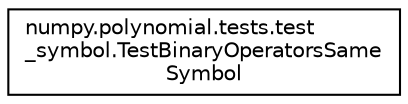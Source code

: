 digraph "Graphical Class Hierarchy"
{
 // LATEX_PDF_SIZE
  edge [fontname="Helvetica",fontsize="10",labelfontname="Helvetica",labelfontsize="10"];
  node [fontname="Helvetica",fontsize="10",shape=record];
  rankdir="LR";
  Node0 [label="numpy.polynomial.tests.test\l_symbol.TestBinaryOperatorsSame\lSymbol",height=0.2,width=0.4,color="black", fillcolor="white", style="filled",URL="$classnumpy_1_1polynomial_1_1tests_1_1test__symbol_1_1TestBinaryOperatorsSameSymbol.html",tooltip=" "];
}
